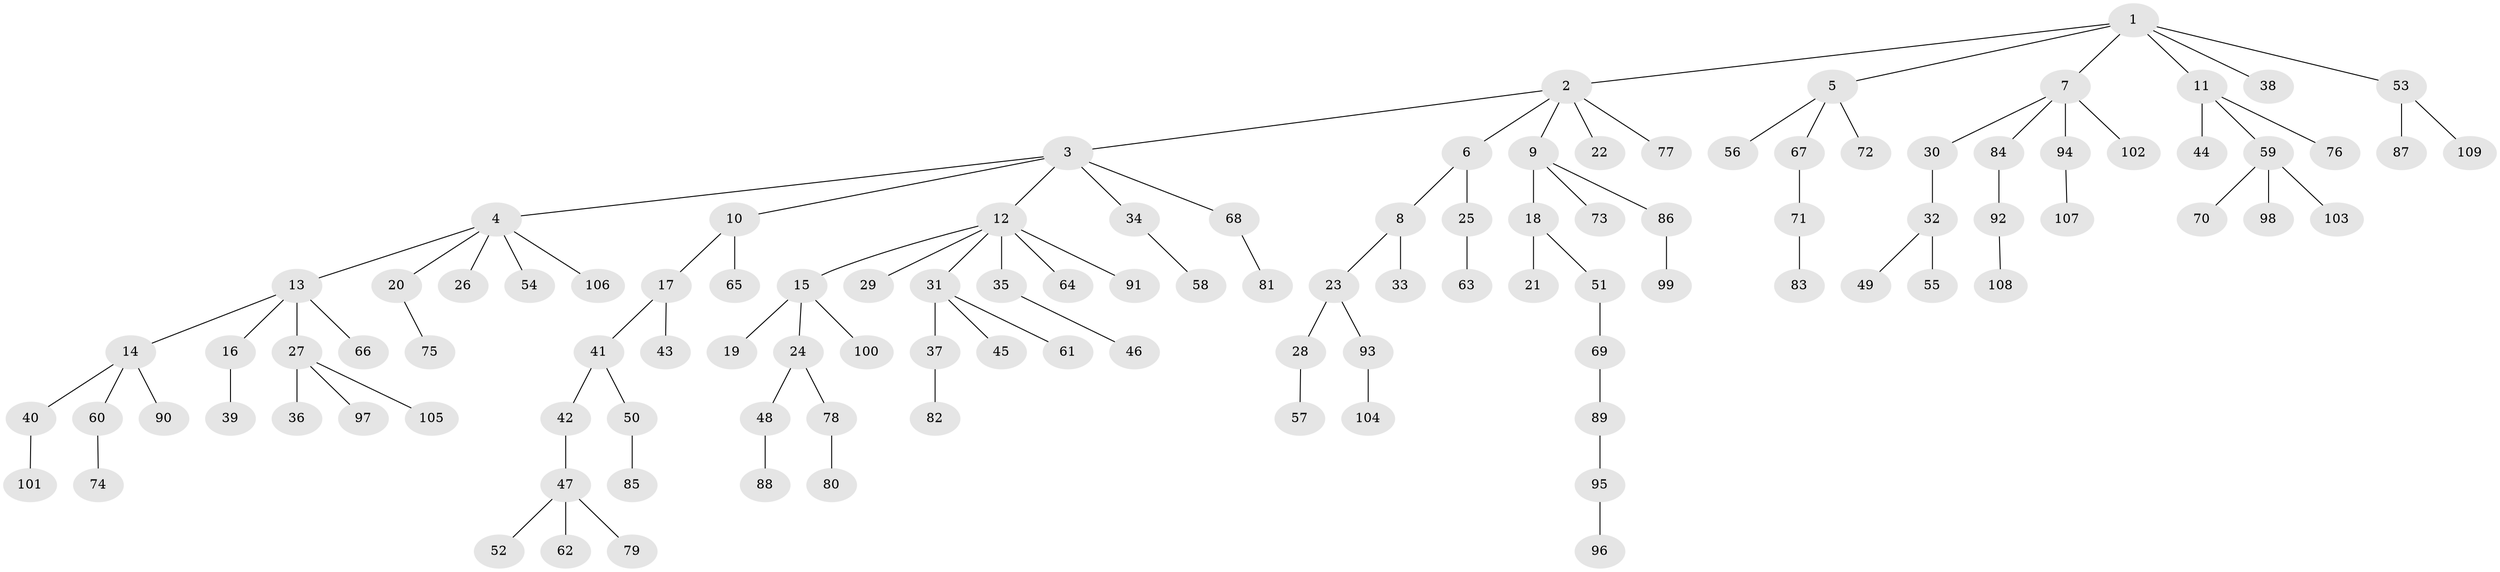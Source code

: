 // Generated by graph-tools (version 1.1) at 2025/36/03/09/25 02:36:45]
// undirected, 109 vertices, 108 edges
graph export_dot {
graph [start="1"]
  node [color=gray90,style=filled];
  1;
  2;
  3;
  4;
  5;
  6;
  7;
  8;
  9;
  10;
  11;
  12;
  13;
  14;
  15;
  16;
  17;
  18;
  19;
  20;
  21;
  22;
  23;
  24;
  25;
  26;
  27;
  28;
  29;
  30;
  31;
  32;
  33;
  34;
  35;
  36;
  37;
  38;
  39;
  40;
  41;
  42;
  43;
  44;
  45;
  46;
  47;
  48;
  49;
  50;
  51;
  52;
  53;
  54;
  55;
  56;
  57;
  58;
  59;
  60;
  61;
  62;
  63;
  64;
  65;
  66;
  67;
  68;
  69;
  70;
  71;
  72;
  73;
  74;
  75;
  76;
  77;
  78;
  79;
  80;
  81;
  82;
  83;
  84;
  85;
  86;
  87;
  88;
  89;
  90;
  91;
  92;
  93;
  94;
  95;
  96;
  97;
  98;
  99;
  100;
  101;
  102;
  103;
  104;
  105;
  106;
  107;
  108;
  109;
  1 -- 2;
  1 -- 5;
  1 -- 7;
  1 -- 11;
  1 -- 38;
  1 -- 53;
  2 -- 3;
  2 -- 6;
  2 -- 9;
  2 -- 22;
  2 -- 77;
  3 -- 4;
  3 -- 10;
  3 -- 12;
  3 -- 34;
  3 -- 68;
  4 -- 13;
  4 -- 20;
  4 -- 26;
  4 -- 54;
  4 -- 106;
  5 -- 56;
  5 -- 67;
  5 -- 72;
  6 -- 8;
  6 -- 25;
  7 -- 30;
  7 -- 84;
  7 -- 94;
  7 -- 102;
  8 -- 23;
  8 -- 33;
  9 -- 18;
  9 -- 73;
  9 -- 86;
  10 -- 17;
  10 -- 65;
  11 -- 44;
  11 -- 59;
  11 -- 76;
  12 -- 15;
  12 -- 29;
  12 -- 31;
  12 -- 35;
  12 -- 64;
  12 -- 91;
  13 -- 14;
  13 -- 16;
  13 -- 27;
  13 -- 66;
  14 -- 40;
  14 -- 60;
  14 -- 90;
  15 -- 19;
  15 -- 24;
  15 -- 100;
  16 -- 39;
  17 -- 41;
  17 -- 43;
  18 -- 21;
  18 -- 51;
  20 -- 75;
  23 -- 28;
  23 -- 93;
  24 -- 48;
  24 -- 78;
  25 -- 63;
  27 -- 36;
  27 -- 97;
  27 -- 105;
  28 -- 57;
  30 -- 32;
  31 -- 37;
  31 -- 45;
  31 -- 61;
  32 -- 49;
  32 -- 55;
  34 -- 58;
  35 -- 46;
  37 -- 82;
  40 -- 101;
  41 -- 42;
  41 -- 50;
  42 -- 47;
  47 -- 52;
  47 -- 62;
  47 -- 79;
  48 -- 88;
  50 -- 85;
  51 -- 69;
  53 -- 87;
  53 -- 109;
  59 -- 70;
  59 -- 98;
  59 -- 103;
  60 -- 74;
  67 -- 71;
  68 -- 81;
  69 -- 89;
  71 -- 83;
  78 -- 80;
  84 -- 92;
  86 -- 99;
  89 -- 95;
  92 -- 108;
  93 -- 104;
  94 -- 107;
  95 -- 96;
}
